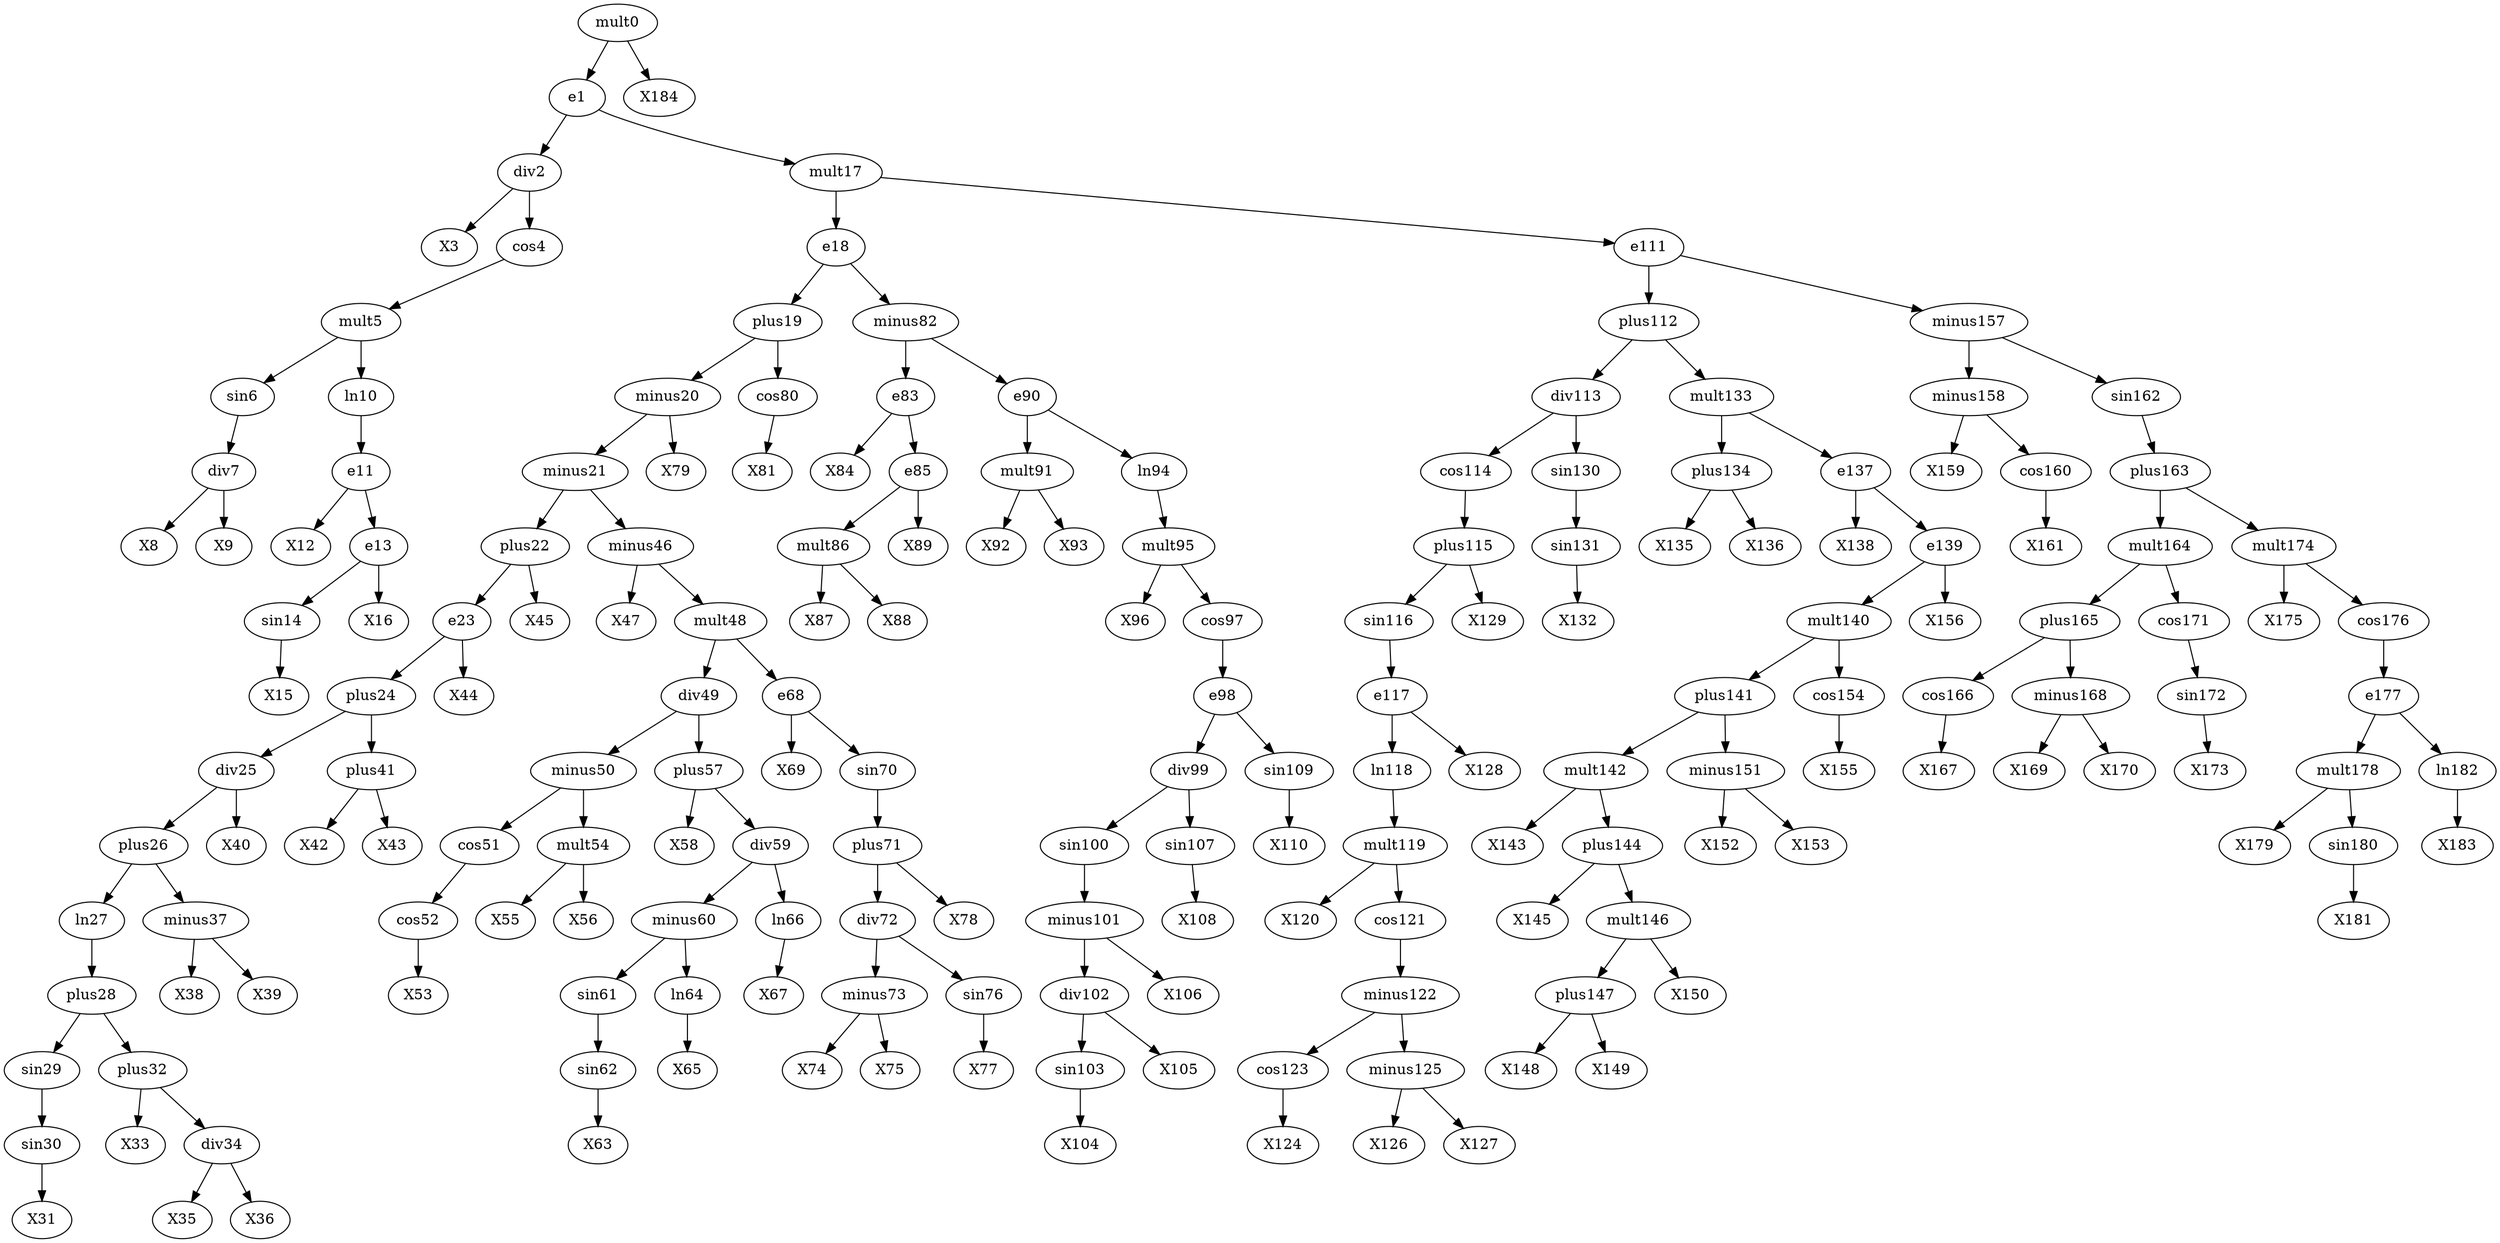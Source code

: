 digraph T {
	div2 -> X3
	div7 -> X8
	div7 -> X9
	sin6 -> div7
	mult5 -> sin6
	e11 -> X12
	sin14 -> X15
	e13 -> sin14
	e13 -> X16
	e11 -> e13
	ln10 -> e11
	mult5 -> ln10
	cos4 -> mult5
	div2 -> cos4
	e1 -> div2
	sin30 -> X31
	sin29 -> sin30
	plus28 -> sin29
	plus32 -> X33
	div34 -> X35
	div34 -> X36
	plus32 -> div34
	plus28 -> plus32
	ln27 -> plus28
	plus26 -> ln27
	minus37 -> X38
	minus37 -> X39
	plus26 -> minus37
	div25 -> plus26
	div25 -> X40
	plus24 -> div25
	plus41 -> X42
	plus41 -> X43
	plus24 -> plus41
	e23 -> plus24
	e23 -> X44
	plus22 -> e23
	plus22 -> X45
	minus21 -> plus22
	minus46 -> X47
	cos52 -> X53
	cos51 -> cos52
	minus50 -> cos51
	mult54 -> X55
	mult54 -> X56
	minus50 -> mult54
	div49 -> minus50
	plus57 -> X58
	sin62 -> X63
	sin61 -> sin62
	minus60 -> sin61
	ln64 -> X65
	minus60 -> ln64
	div59 -> minus60
	ln66 -> X67
	div59 -> ln66
	plus57 -> div59
	div49 -> plus57
	mult48 -> div49
	e68 -> X69
	minus73 -> X74
	minus73 -> X75
	div72 -> minus73
	sin76 -> X77
	div72 -> sin76
	plus71 -> div72
	plus71 -> X78
	sin70 -> plus71
	e68 -> sin70
	mult48 -> e68
	minus46 -> mult48
	minus21 -> minus46
	minus20 -> minus21
	minus20 -> X79
	plus19 -> minus20
	cos80 -> X81
	plus19 -> cos80
	e18 -> plus19
	e83 -> X84
	mult86 -> X87
	mult86 -> X88
	e85 -> mult86
	e85 -> X89
	e83 -> e85
	minus82 -> e83
	mult91 -> X92
	mult91 -> X93
	e90 -> mult91
	mult95 -> X96
	sin103 -> X104
	div102 -> sin103
	div102 -> X105
	minus101 -> div102
	minus101 -> X106
	sin100 -> minus101
	div99 -> sin100
	sin107 -> X108
	div99 -> sin107
	e98 -> div99
	sin109 -> X110
	e98 -> sin109
	cos97 -> e98
	mult95 -> cos97
	ln94 -> mult95
	e90 -> ln94
	minus82 -> e90
	e18 -> minus82
	mult17 -> e18
	mult119 -> X120
	cos123 -> X124
	minus122 -> cos123
	minus125 -> X126
	minus125 -> X127
	minus122 -> minus125
	cos121 -> minus122
	mult119 -> cos121
	ln118 -> mult119
	e117 -> ln118
	e117 -> X128
	sin116 -> e117
	plus115 -> sin116
	plus115 -> X129
	cos114 -> plus115
	div113 -> cos114
	sin131 -> X132
	sin130 -> sin131
	div113 -> sin130
	plus112 -> div113
	plus134 -> X135
	plus134 -> X136
	mult133 -> plus134
	e137 -> X138
	mult142 -> X143
	plus144 -> X145
	plus147 -> X148
	plus147 -> X149
	mult146 -> plus147
	mult146 -> X150
	plus144 -> mult146
	mult142 -> plus144
	plus141 -> mult142
	minus151 -> X152
	minus151 -> X153
	plus141 -> minus151
	mult140 -> plus141
	cos154 -> X155
	mult140 -> cos154
	e139 -> mult140
	e139 -> X156
	e137 -> e139
	mult133 -> e137
	plus112 -> mult133
	e111 -> plus112
	minus158 -> X159
	cos160 -> X161
	minus158 -> cos160
	minus157 -> minus158
	cos166 -> X167
	plus165 -> cos166
	minus168 -> X169
	minus168 -> X170
	plus165 -> minus168
	mult164 -> plus165
	sin172 -> X173
	cos171 -> sin172
	mult164 -> cos171
	plus163 -> mult164
	mult174 -> X175
	mult178 -> X179
	sin180 -> X181
	mult178 -> sin180
	e177 -> mult178
	ln182 -> X183
	e177 -> ln182
	cos176 -> e177
	mult174 -> cos176
	plus163 -> mult174
	sin162 -> plus163
	minus157 -> sin162
	e111 -> minus157
	mult17 -> e111
	e1 -> mult17
	mult0 -> e1
	mult0 -> X184
}
